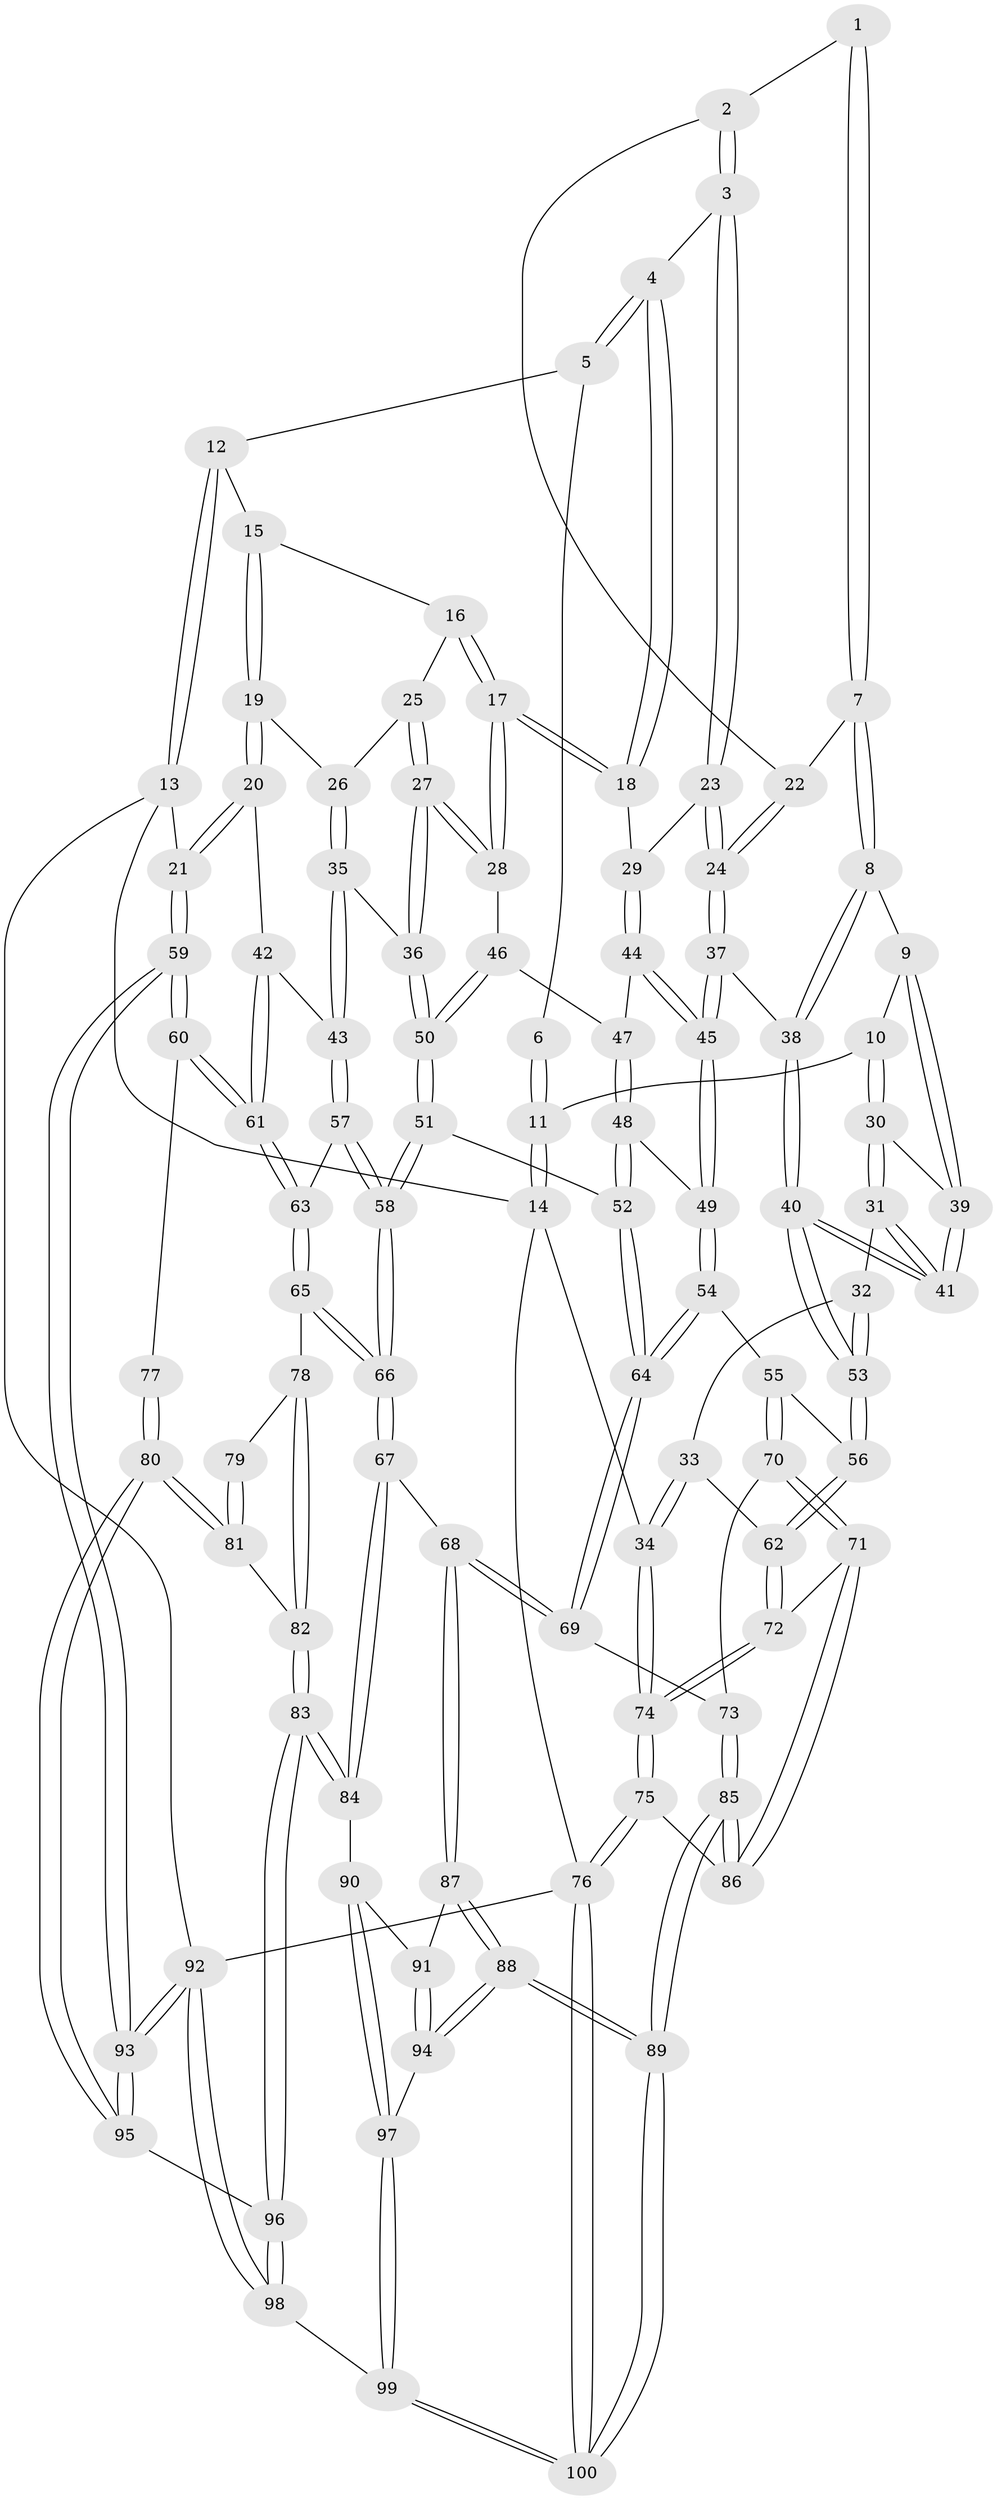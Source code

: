 // Generated by graph-tools (version 1.1) at 2025/03/03/09/25 03:03:22]
// undirected, 100 vertices, 247 edges
graph export_dot {
graph [start="1"]
  node [color=gray90,style=filled];
  1 [pos="+0.4124057893285533+0.07505084580226726"];
  2 [pos="+0.4433129198815862+0.11219376042560579"];
  3 [pos="+0.5558252068762826+0.14867468992241586"];
  4 [pos="+0.6023028889029+0.1349107380556125"];
  5 [pos="+0.8009217509467589+0"];
  6 [pos="+0.30154953844797694+0"];
  7 [pos="+0.2326192961395585+0.20522788184898577"];
  8 [pos="+0.22286514239451918+0.20915316729878958"];
  9 [pos="+0.19242365224256952+0.19096249199401968"];
  10 [pos="+0.020283473568742924+0"];
  11 [pos="+0+0"];
  12 [pos="+0.8167520429024452+0"];
  13 [pos="+1+0"];
  14 [pos="+0+0"];
  15 [pos="+0.8234110807657943+0"];
  16 [pos="+0.8253115668358739+0.1517123487703199"];
  17 [pos="+0.6957435733670775+0.2907624488220004"];
  18 [pos="+0.6840684574291591+0.2797111288474208"];
  19 [pos="+0.9926205016565857+0.2549471137863486"];
  20 [pos="+1+0.28104446640809777"];
  21 [pos="+1+0.2914568589448075"];
  22 [pos="+0.4006761584836772+0.18054213474311168"];
  23 [pos="+0.48537287376362126+0.29220507616358415"];
  24 [pos="+0.413203247224426+0.3412577037278792"];
  25 [pos="+0.8555343358151543+0.21013437215710676"];
  26 [pos="+0.9019372859309658+0.24436439707214347"];
  27 [pos="+0.7565961297333025+0.3547005538467569"];
  28 [pos="+0.710408809062243+0.3224063713791664"];
  29 [pos="+0.5518080398689531+0.31538475923132114"];
  30 [pos="+0.04644875770467571+0.37818893473535786"];
  31 [pos="+0.04389860750399697+0.3817657126698564"];
  32 [pos="+0.02656165029023114+0.39569905590052695"];
  33 [pos="+0+0.4094735154733224"];
  34 [pos="+0+0.4434765648272596"];
  35 [pos="+0.8046461564196024+0.39817509797522943"];
  36 [pos="+0.7725275573699815+0.37274724587389124"];
  37 [pos="+0.3893727495049326+0.37173506994728317"];
  38 [pos="+0.32947867699200417+0.3697692416523481"];
  39 [pos="+0.11098917642829678+0.31657395193870874"];
  40 [pos="+0.27567445259658774+0.42191240568987803"];
  41 [pos="+0.25717029858322843+0.41602039627549703"];
  42 [pos="+0.8585752164142121+0.4242309815931265"];
  43 [pos="+0.8208129530418603+0.418958413739676"];
  44 [pos="+0.5776780397407191+0.3693533358924063"];
  45 [pos="+0.39445673369244777+0.37772870596982405"];
  46 [pos="+0.6170665068611672+0.39461361676004275"];
  47 [pos="+0.6014695030045942+0.3944374503611528"];
  48 [pos="+0.47124043590535925+0.4774794047311577"];
  49 [pos="+0.46078907262938973+0.46783946499466167"];
  50 [pos="+0.6371892874256606+0.4855756333296722"];
  51 [pos="+0.6242122479213955+0.564647696617119"];
  52 [pos="+0.5049379927880778+0.5418681477466182"];
  53 [pos="+0.23325165556775965+0.5149909230932846"];
  54 [pos="+0.31590050768889905+0.5816939328627847"];
  55 [pos="+0.23315231973570233+0.5602730229027625"];
  56 [pos="+0.22664888449208512+0.5545287431289214"];
  57 [pos="+0.8007927577268451+0.46177497529578637"];
  58 [pos="+0.6366996556308127+0.5739966815499551"];
  59 [pos="+1+0.6706789434303871"];
  60 [pos="+1+0.6551435867252867"];
  61 [pos="+1+0.6475564715240824"];
  62 [pos="+0.1656178969604634+0.5832220190117936"];
  63 [pos="+0.8159064797030908+0.5978868235848877"];
  64 [pos="+0.43483139435721846+0.6619944235064822"];
  65 [pos="+0.7100064217399111+0.6931831991911388"];
  66 [pos="+0.6934678472885664+0.6932810003865622"];
  67 [pos="+0.64861944632599+0.7489139572607925"];
  68 [pos="+0.511535693076338+0.7617364288099869"];
  69 [pos="+0.43304626921701295+0.7163368757934052"];
  70 [pos="+0.2771497528546665+0.7052594178168846"];
  71 [pos="+0.21026729374336733+0.7722758955106361"];
  72 [pos="+0.08090065043070585+0.6636448558685747"];
  73 [pos="+0.41281123603832487+0.7288346858445715"];
  74 [pos="+0+0.7226896835076854"];
  75 [pos="+0+0.7330941438497818"];
  76 [pos="+0+1"];
  77 [pos="+0.8295030413505339+0.735554869897286"];
  78 [pos="+0.7558428222668322+0.7179746792259516"];
  79 [pos="+0.7938496178245528+0.7304445188377781"];
  80 [pos="+0.8800958702274946+0.875660446282211"];
  81 [pos="+0.8214982278960511+0.8698425114330975"];
  82 [pos="+0.7877783833965486+0.8755629112638466"];
  83 [pos="+0.7012170421629336+0.9234321204948694"];
  84 [pos="+0.6664417908040349+0.8594653783818762"];
  85 [pos="+0.277847088062768+0.9817952921990758"];
  86 [pos="+0.21954407924526018+0.8654031000122776"];
  87 [pos="+0.5079420660824148+0.8108904650786867"];
  88 [pos="+0.34672005801704636+0.9552004777132478"];
  89 [pos="+0.27833534991990466+0.9883762945226998"];
  90 [pos="+0.5544677887515632+0.8947789625595185"];
  91 [pos="+0.5160346535141309+0.8602993839313886"];
  92 [pos="+1+1"];
  93 [pos="+1+1"];
  94 [pos="+0.4783593911750537+0.9103880726413566"];
  95 [pos="+0.9581750899843751+0.9145394045007639"];
  96 [pos="+0.6991916944059531+0.9738677632443244"];
  97 [pos="+0.5494955876697848+0.9666427192593452"];
  98 [pos="+0.6535123511757456+1"];
  99 [pos="+0.6191119161849237+1"];
  100 [pos="+0.23326876555740325+1"];
  1 -- 2;
  1 -- 7;
  1 -- 7;
  2 -- 3;
  2 -- 3;
  2 -- 22;
  3 -- 4;
  3 -- 23;
  3 -- 23;
  4 -- 5;
  4 -- 5;
  4 -- 18;
  4 -- 18;
  5 -- 6;
  5 -- 12;
  6 -- 11;
  6 -- 11;
  7 -- 8;
  7 -- 8;
  7 -- 22;
  8 -- 9;
  8 -- 38;
  8 -- 38;
  9 -- 10;
  9 -- 39;
  9 -- 39;
  10 -- 11;
  10 -- 30;
  10 -- 30;
  11 -- 14;
  11 -- 14;
  12 -- 13;
  12 -- 13;
  12 -- 15;
  13 -- 14;
  13 -- 21;
  13 -- 92;
  14 -- 34;
  14 -- 76;
  15 -- 16;
  15 -- 19;
  15 -- 19;
  16 -- 17;
  16 -- 17;
  16 -- 25;
  17 -- 18;
  17 -- 18;
  17 -- 28;
  17 -- 28;
  18 -- 29;
  19 -- 20;
  19 -- 20;
  19 -- 26;
  20 -- 21;
  20 -- 21;
  20 -- 42;
  21 -- 59;
  21 -- 59;
  22 -- 24;
  22 -- 24;
  23 -- 24;
  23 -- 24;
  23 -- 29;
  24 -- 37;
  24 -- 37;
  25 -- 26;
  25 -- 27;
  25 -- 27;
  26 -- 35;
  26 -- 35;
  27 -- 28;
  27 -- 28;
  27 -- 36;
  27 -- 36;
  28 -- 46;
  29 -- 44;
  29 -- 44;
  30 -- 31;
  30 -- 31;
  30 -- 39;
  31 -- 32;
  31 -- 41;
  31 -- 41;
  32 -- 33;
  32 -- 53;
  32 -- 53;
  33 -- 34;
  33 -- 34;
  33 -- 62;
  34 -- 74;
  34 -- 74;
  35 -- 36;
  35 -- 43;
  35 -- 43;
  36 -- 50;
  36 -- 50;
  37 -- 38;
  37 -- 45;
  37 -- 45;
  38 -- 40;
  38 -- 40;
  39 -- 41;
  39 -- 41;
  40 -- 41;
  40 -- 41;
  40 -- 53;
  40 -- 53;
  42 -- 43;
  42 -- 61;
  42 -- 61;
  43 -- 57;
  43 -- 57;
  44 -- 45;
  44 -- 45;
  44 -- 47;
  45 -- 49;
  45 -- 49;
  46 -- 47;
  46 -- 50;
  46 -- 50;
  47 -- 48;
  47 -- 48;
  48 -- 49;
  48 -- 52;
  48 -- 52;
  49 -- 54;
  49 -- 54;
  50 -- 51;
  50 -- 51;
  51 -- 52;
  51 -- 58;
  51 -- 58;
  52 -- 64;
  52 -- 64;
  53 -- 56;
  53 -- 56;
  54 -- 55;
  54 -- 64;
  54 -- 64;
  55 -- 56;
  55 -- 70;
  55 -- 70;
  56 -- 62;
  56 -- 62;
  57 -- 58;
  57 -- 58;
  57 -- 63;
  58 -- 66;
  58 -- 66;
  59 -- 60;
  59 -- 60;
  59 -- 93;
  59 -- 93;
  60 -- 61;
  60 -- 61;
  60 -- 77;
  61 -- 63;
  61 -- 63;
  62 -- 72;
  62 -- 72;
  63 -- 65;
  63 -- 65;
  64 -- 69;
  64 -- 69;
  65 -- 66;
  65 -- 66;
  65 -- 78;
  66 -- 67;
  66 -- 67;
  67 -- 68;
  67 -- 84;
  67 -- 84;
  68 -- 69;
  68 -- 69;
  68 -- 87;
  68 -- 87;
  69 -- 73;
  70 -- 71;
  70 -- 71;
  70 -- 73;
  71 -- 72;
  71 -- 86;
  71 -- 86;
  72 -- 74;
  72 -- 74;
  73 -- 85;
  73 -- 85;
  74 -- 75;
  74 -- 75;
  75 -- 76;
  75 -- 76;
  75 -- 86;
  76 -- 100;
  76 -- 100;
  76 -- 92;
  77 -- 80;
  77 -- 80;
  78 -- 79;
  78 -- 82;
  78 -- 82;
  79 -- 81;
  79 -- 81;
  80 -- 81;
  80 -- 81;
  80 -- 95;
  80 -- 95;
  81 -- 82;
  82 -- 83;
  82 -- 83;
  83 -- 84;
  83 -- 84;
  83 -- 96;
  83 -- 96;
  84 -- 90;
  85 -- 86;
  85 -- 86;
  85 -- 89;
  85 -- 89;
  87 -- 88;
  87 -- 88;
  87 -- 91;
  88 -- 89;
  88 -- 89;
  88 -- 94;
  88 -- 94;
  89 -- 100;
  89 -- 100;
  90 -- 91;
  90 -- 97;
  90 -- 97;
  91 -- 94;
  91 -- 94;
  92 -- 93;
  92 -- 93;
  92 -- 98;
  92 -- 98;
  93 -- 95;
  93 -- 95;
  94 -- 97;
  95 -- 96;
  96 -- 98;
  96 -- 98;
  97 -- 99;
  97 -- 99;
  98 -- 99;
  99 -- 100;
  99 -- 100;
}
